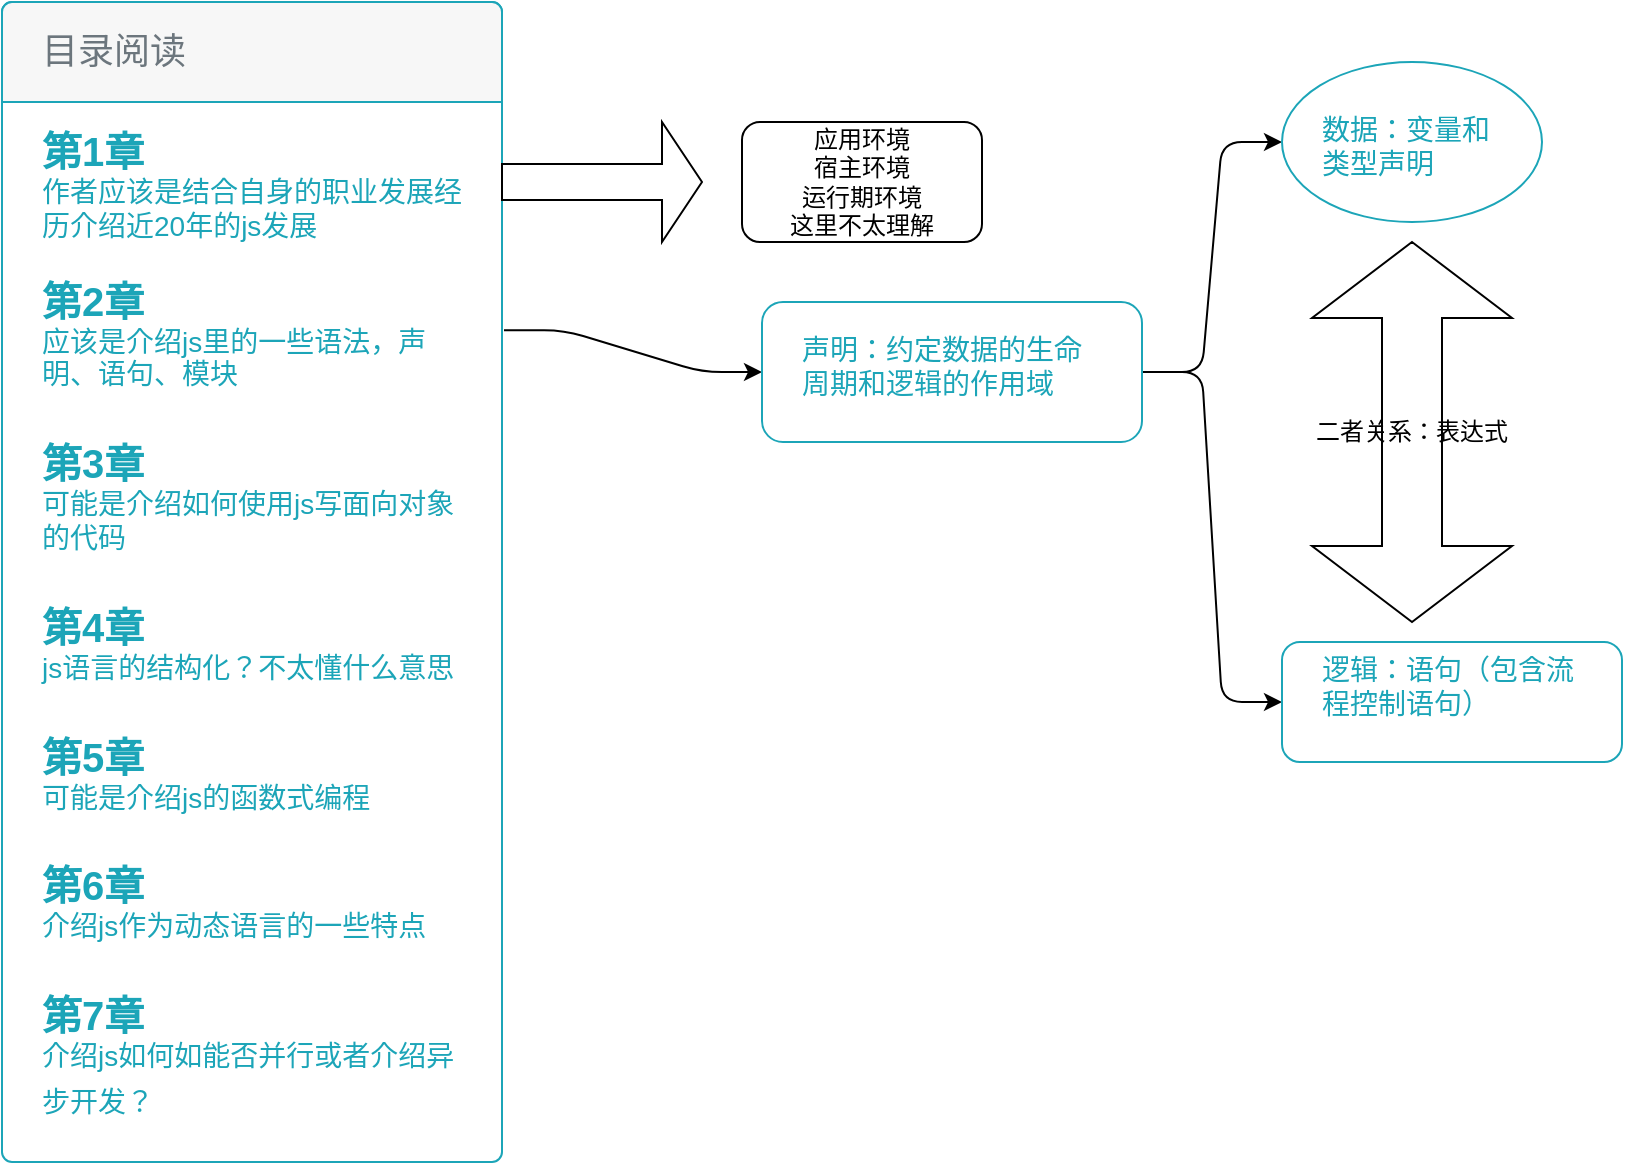 <mxfile>
    <diagram id="gd3hIsuXhY9H0Jxk0yMg" name="Page-1">
        <mxGraphModel dx="424" dy="727" grid="1" gridSize="10" guides="1" tooltips="1" connect="1" arrows="1" fold="1" page="1" pageScale="1" pageWidth="827" pageHeight="1169" math="0" shadow="0">
            <root>
                <mxCell id="0"/>
                <mxCell id="1" parent="0"/>
                <mxCell id="106" value="" style="edgeStyle=entityRelationEdgeStyle;html=1;exitX=1.004;exitY=0.283;exitDx=0;exitDy=0;exitPerimeter=0;" edge="1" parent="1" source="16" target="105">
                    <mxGeometry relative="1" as="geometry"/>
                </mxCell>
                <mxCell id="16" value="&lt;span style=&quot;font-size: 20px;&quot;&gt;&lt;b&gt;第1章&lt;/b&gt;&lt;/span&gt;&lt;br style=&quot;font-size: 14px&quot;&gt;作者应该是结合自身的职业发展经历介绍近20年的js发展&lt;br&gt;&lt;br&gt;&lt;b style=&quot;font-size: 20px;&quot;&gt;第2章&lt;br&gt;&lt;/b&gt;应该是介绍js里的一些语法，声明、语句、模块&lt;br&gt;&lt;b style=&quot;font-size: 20px;&quot;&gt;&lt;br&gt;&lt;/b&gt;&lt;b style=&quot;font-size: 20px;&quot;&gt;第3章&lt;/b&gt;&lt;b style=&quot;font-size: 20px;&quot;&gt;&lt;br&gt;&lt;/b&gt;可能是介绍如何使用js写面向对象的代码&lt;br&gt;&lt;b style=&quot;font-size: 20px;&quot;&gt;&lt;br&gt;&lt;/b&gt;&lt;b style=&quot;font-size: 20px;&quot;&gt;第4章&lt;br&gt;&lt;/b&gt;js语言的结构化？不太懂什么意思&lt;br&gt;&lt;b style=&quot;font-size: 20px;&quot;&gt;&lt;br&gt;&lt;/b&gt;&lt;b style=&quot;font-size: 20px;&quot;&gt;第5章&lt;br&gt;&lt;/b&gt;可能是介绍js的函数式编程&lt;br&gt;&lt;b style=&quot;font-size: 20px;&quot;&gt;&lt;br&gt;&lt;/b&gt;&lt;b style=&quot;font-size: 20px;&quot;&gt;第6章&lt;br&gt;&lt;/b&gt;介绍js作为动态语言的一些特点&lt;br&gt;&lt;b style=&quot;font-size: 20px;&quot;&gt;&lt;br&gt;第7章&lt;br&gt;&lt;/b&gt;介绍js如何如能否并行或者介绍异步开发？&lt;b style=&quot;font-size: 20px;&quot;&gt;&lt;br&gt;&lt;/b&gt;" style="html=1;shadow=0;dashed=0;shape=mxgraph.bootstrap.rrect;rSize=5;strokeColor=#1CA5B8;html=1;whiteSpace=wrap;fillColor=#ffffff;fontColor=#1CA5B8;verticalAlign=bottom;align=left;spacing=20;spacingBottom=0;fontSize=14;rounded=1;" parent="1" vertex="1">
                    <mxGeometry x="30" y="50" width="250" height="580" as="geometry"/>
                </mxCell>
                <mxCell id="17" value="目录阅读" style="html=1;shadow=0;dashed=0;shape=mxgraph.bootstrap.topButton;rSize=5;perimeter=none;whiteSpace=wrap;fillColor=#F7F7F7;strokeColor=#1CA5B8;fontColor=#6C767D;resizeWidth=1;fontSize=18;align=left;spacing=20;rounded=1;" parent="16" vertex="1">
                    <mxGeometry width="250" height="50" relative="1" as="geometry"/>
                </mxCell>
                <mxCell id="103" value="" style="shape=singleArrow;whiteSpace=wrap;html=1;shadow=0;" vertex="1" parent="1">
                    <mxGeometry x="280" y="110" width="100" height="60" as="geometry"/>
                </mxCell>
                <mxCell id="104" value="应用环境&lt;br&gt;宿主环境&lt;br&gt;运行期环境&lt;br&gt;这里不太理解" style="rounded=1;whiteSpace=wrap;html=1;shadow=0;" vertex="1" parent="1">
                    <mxGeometry x="400" y="110" width="120" height="60" as="geometry"/>
                </mxCell>
                <mxCell id="108" value="" style="edgeStyle=entityRelationEdgeStyle;html=1;" edge="1" parent="1" source="105" target="107">
                    <mxGeometry relative="1" as="geometry"/>
                </mxCell>
                <mxCell id="110" value="" style="edgeStyle=entityRelationEdgeStyle;html=1;" edge="1" parent="1" source="105" target="109">
                    <mxGeometry relative="1" as="geometry"/>
                </mxCell>
                <mxCell id="105" value="声明：约定数据的生命周期和逻辑的作用域" style="whiteSpace=wrap;html=1;fontSize=14;align=left;verticalAlign=bottom;fillColor=#ffffff;strokeColor=#1CA5B8;fontColor=#1CA5B8;shadow=0;dashed=0;spacing=20;spacingBottom=0;rounded=1;" vertex="1" parent="1">
                    <mxGeometry x="410" y="200" width="190" height="70" as="geometry"/>
                </mxCell>
                <mxCell id="107" value="数据：变量和类型声明" style="ellipse;whiteSpace=wrap;html=1;fontSize=14;align=left;verticalAlign=bottom;fillColor=#ffffff;strokeColor=#1CA5B8;fontColor=#1CA5B8;shadow=0;dashed=0;spacing=20;spacingBottom=0;rounded=1;" vertex="1" parent="1">
                    <mxGeometry x="670" y="80" width="130" height="80" as="geometry"/>
                </mxCell>
                <mxCell id="109" value="逻辑：语句（包含流程控制语句）" style="whiteSpace=wrap;html=1;fontSize=14;align=left;verticalAlign=bottom;fillColor=#ffffff;strokeColor=#1CA5B8;fontColor=#1CA5B8;shadow=0;dashed=0;spacing=20;spacingBottom=0;rounded=1;" vertex="1" parent="1">
                    <mxGeometry x="670" y="370" width="170" height="60" as="geometry"/>
                </mxCell>
                <mxCell id="116" value="二者关系：表达式" style="shape=doubleArrow;direction=south;whiteSpace=wrap;html=1;shadow=0;" vertex="1" parent="1">
                    <mxGeometry x="685" y="170" width="100" height="190" as="geometry"/>
                </mxCell>
            </root>
        </mxGraphModel>
    </diagram>
</mxfile>
